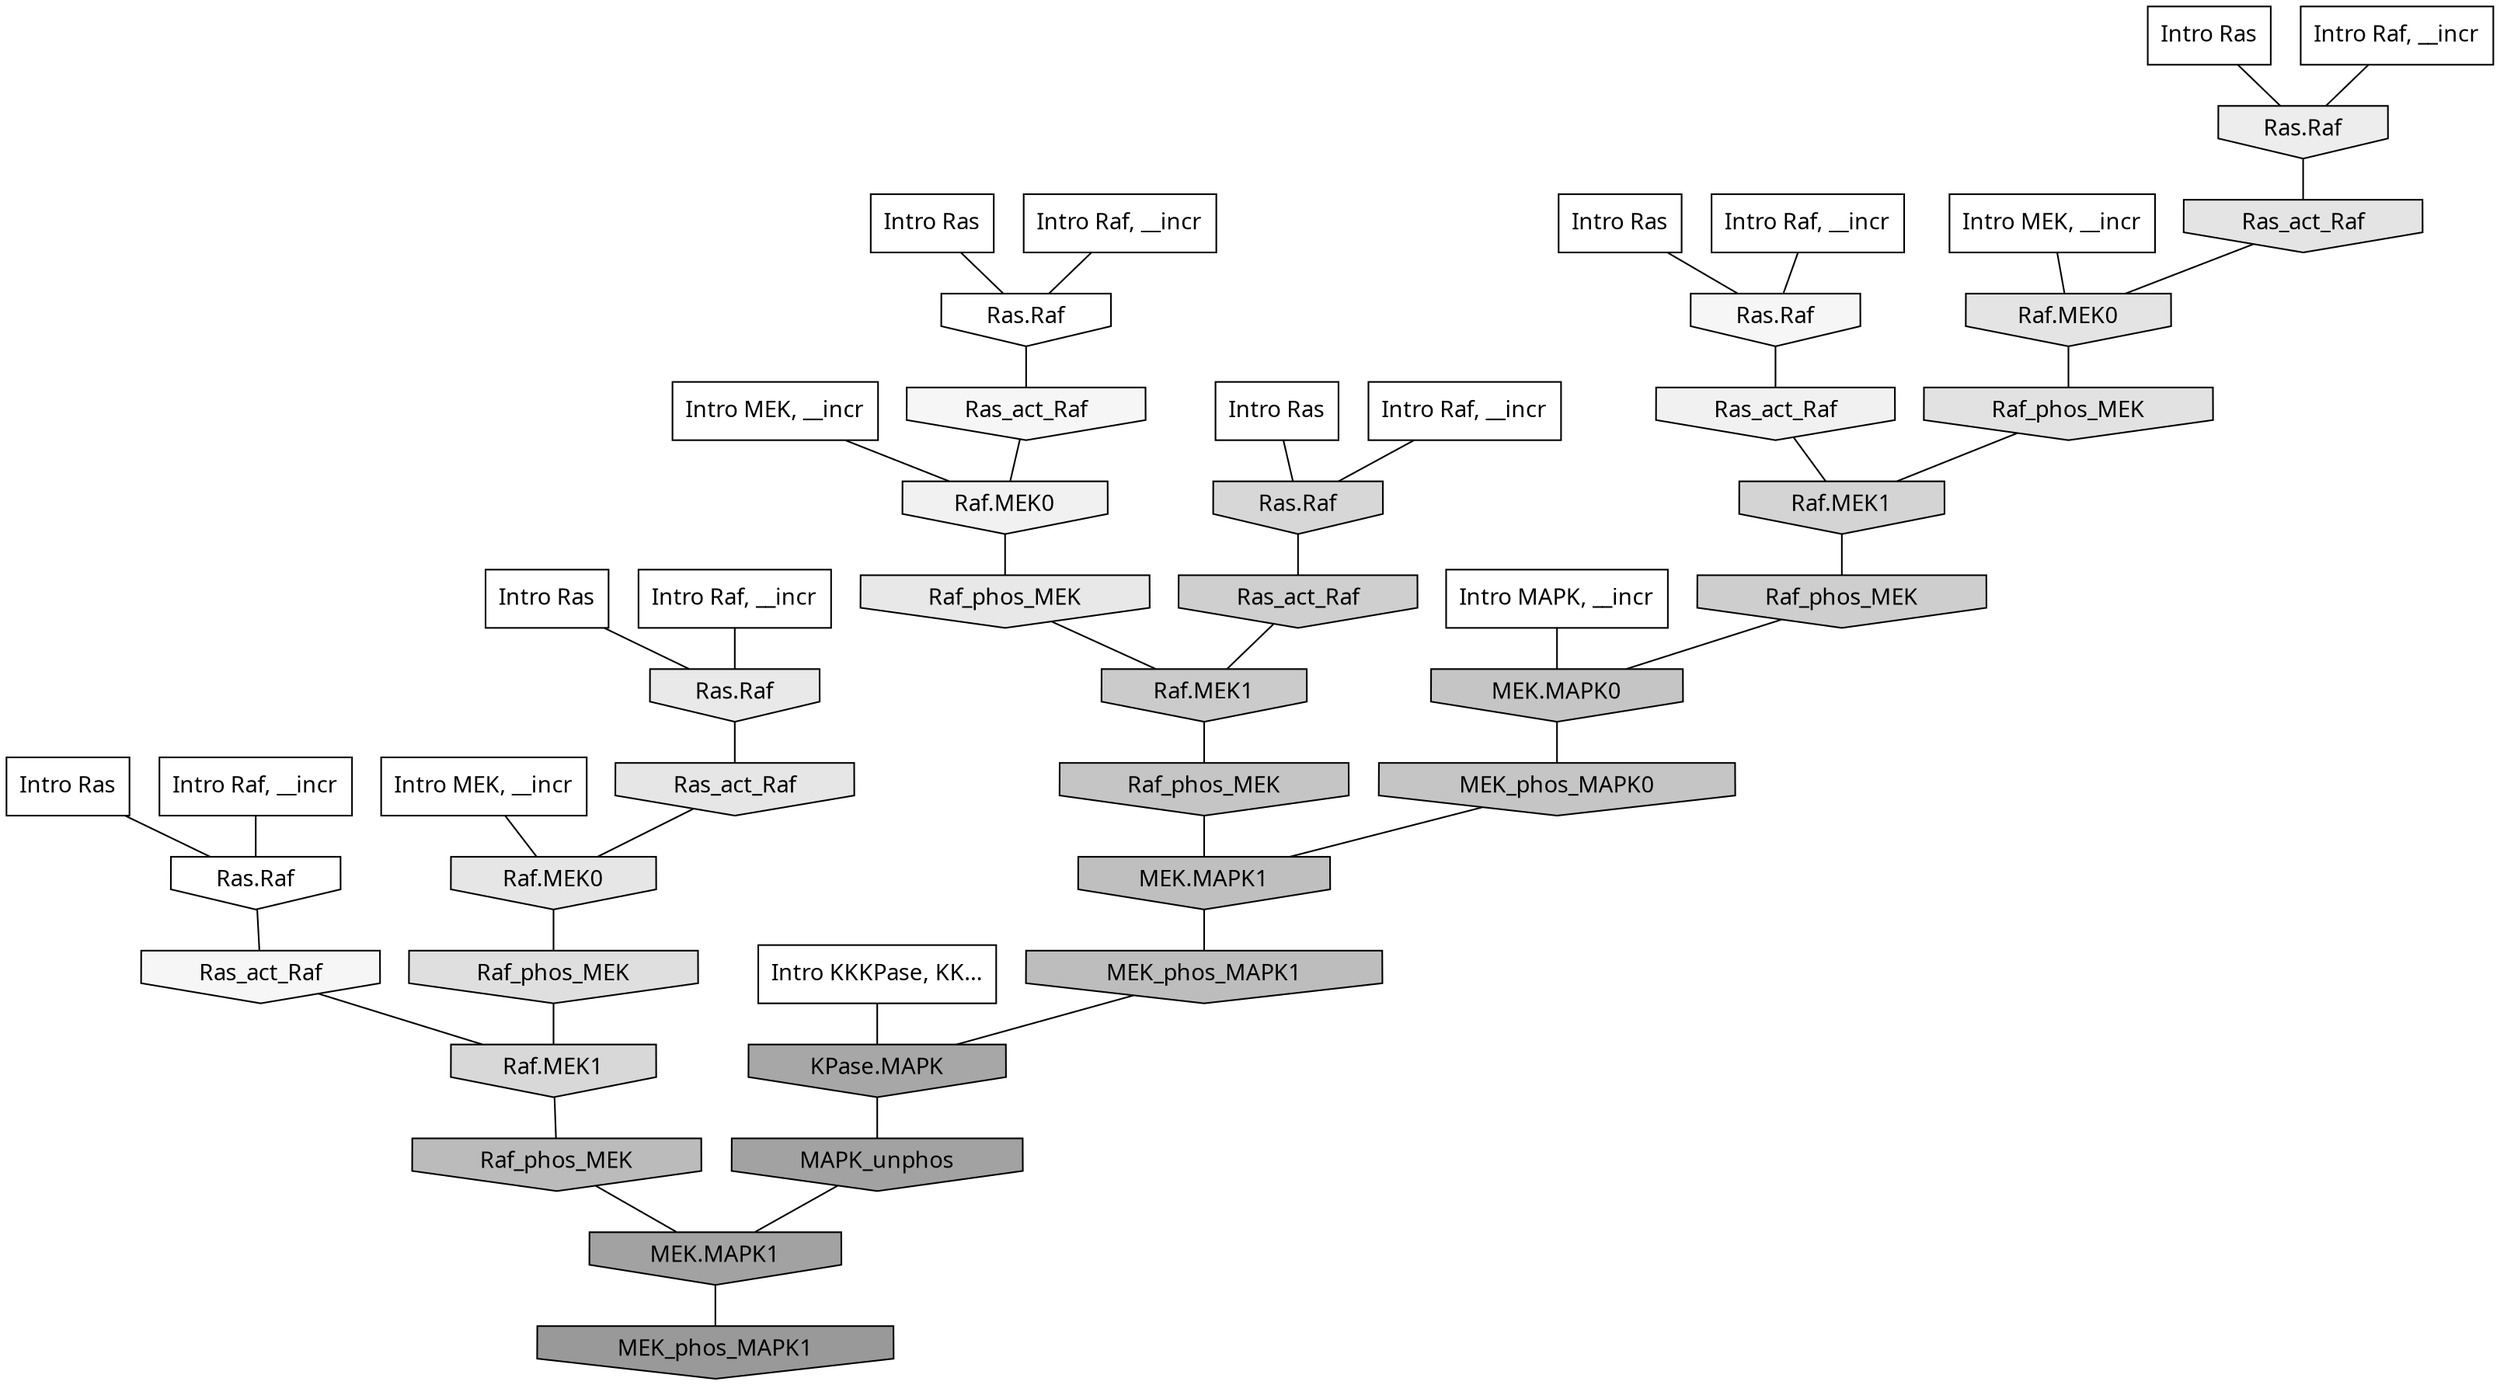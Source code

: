 digraph G{
  rankdir="TB";
  ranksep=0.30;
  node [fontname="CMU Serif"];
  edge [fontname="CMU Serif"];
  
  17 [label="Intro Ras", shape=rectangle, style=filled, fillcolor="0.000 0.000 1.000"]
  
  36 [label="Intro Ras", shape=rectangle, style=filled, fillcolor="0.000 0.000 1.000"]
  
  74 [label="Intro Ras", shape=rectangle, style=filled, fillcolor="0.000 0.000 1.000"]
  
  78 [label="Intro Ras", shape=rectangle, style=filled, fillcolor="0.000 0.000 1.000"]
  
  84 [label="Intro Ras", shape=rectangle, style=filled, fillcolor="0.000 0.000 1.000"]
  
  98 [label="Intro Ras", shape=rectangle, style=filled, fillcolor="0.000 0.000 1.000"]
  
  392 [label="Intro Raf, __incr", shape=rectangle, style=filled, fillcolor="0.000 0.000 1.000"]
  
  602 [label="Intro Raf, __incr", shape=rectangle, style=filled, fillcolor="0.000 0.000 1.000"]
  
  651 [label="Intro Raf, __incr", shape=rectangle, style=filled, fillcolor="0.000 0.000 1.000"]
  
  764 [label="Intro Raf, __incr", shape=rectangle, style=filled, fillcolor="0.000 0.000 1.000"]
  
  1051 [label="Intro Raf, __incr", shape=rectangle, style=filled, fillcolor="0.000 0.000 1.000"]
  
  1052 [label="Intro Raf, __incr", shape=rectangle, style=filled, fillcolor="0.000 0.000 1.000"]
  
  1169 [label="Intro MEK, __incr", shape=rectangle, style=filled, fillcolor="0.000 0.000 1.000"]
  
  1197 [label="Intro MEK, __incr", shape=rectangle, style=filled, fillcolor="0.000 0.000 1.000"]
  
  1480 [label="Intro MEK, __incr", shape=rectangle, style=filled, fillcolor="0.000 0.000 1.000"]
  
  2422 [label="Intro MAPK, __incr", shape=rectangle, style=filled, fillcolor="0.000 0.000 1.000"]
  
  3150 [label="Intro KKKPase, KK...", shape=rectangle, style=filled, fillcolor="0.000 0.000 1.000"]
  
  3264 [label="Ras.Raf", shape=invhouse, style=filled, fillcolor="0.000 0.000 1.000"]
  
  3272 [label="Ras.Raf", shape=invhouse, style=filled, fillcolor="0.000 0.000 1.000"]
  
  3713 [label="Ras.Raf", shape=invhouse, style=filled, fillcolor="0.000 0.000 0.963"]
  
  3725 [label="Ras_act_Raf", shape=invhouse, style=filled, fillcolor="0.000 0.000 0.962"]
  
  3746 [label="Ras_act_Raf", shape=invhouse, style=filled, fillcolor="0.000 0.000 0.961"]
  
  4100 [label="Raf.MEK0", shape=invhouse, style=filled, fillcolor="0.000 0.000 0.945"]
  
  4102 [label="Ras_act_Raf", shape=invhouse, style=filled, fillcolor="0.000 0.000 0.945"]
  
  4447 [label="Ras.Raf", shape=invhouse, style=filled, fillcolor="0.000 0.000 0.929"]
  
  4883 [label="Ras.Raf", shape=invhouse, style=filled, fillcolor="0.000 0.000 0.911"]
  
  4961 [label="Raf_phos_MEK", shape=invhouse, style=filled, fillcolor="0.000 0.000 0.907"]
  
  5152 [label="Ras_act_Raf", shape=invhouse, style=filled, fillcolor="0.000 0.000 0.899"]
  
  5155 [label="Raf.MEK0", shape=invhouse, style=filled, fillcolor="0.000 0.000 0.899"]
  
  5391 [label="Ras_act_Raf", shape=invhouse, style=filled, fillcolor="0.000 0.000 0.892"]
  
  5393 [label="Raf.MEK0", shape=invhouse, style=filled, fillcolor="0.000 0.000 0.892"]
  
  5564 [label="Raf_phos_MEK", shape=invhouse, style=filled, fillcolor="0.000 0.000 0.883"]
  
  5883 [label="Raf_phos_MEK", shape=invhouse, style=filled, fillcolor="0.000 0.000 0.872"]
  
  6795 [label="Raf.MEK1", shape=invhouse, style=filled, fillcolor="0.000 0.000 0.845"]
  
  6926 [label="Ras.Raf", shape=invhouse, style=filled, fillcolor="0.000 0.000 0.842"]
  
  7445 [label="Raf.MEK1", shape=invhouse, style=filled, fillcolor="0.000 0.000 0.831"]
  
  8463 [label="Ras_act_Raf", shape=invhouse, style=filled, fillcolor="0.000 0.000 0.810"]
  
  8631 [label="Raf_phos_MEK", shape=invhouse, style=filled, fillcolor="0.000 0.000 0.806"]
  
  9319 [label="Raf.MEK1", shape=invhouse, style=filled, fillcolor="0.000 0.000 0.793"]
  
  10714 [label="Raf_phos_MEK", shape=invhouse, style=filled, fillcolor="0.000 0.000 0.773"]
  
  10777 [label="MEK.MAPK0", shape=invhouse, style=filled, fillcolor="0.000 0.000 0.772"]
  
  10837 [label="MEK_phos_MAPK0", shape=invhouse, style=filled, fillcolor="0.000 0.000 0.772"]
  
  12773 [label="MEK.MAPK1", shape=invhouse, style=filled, fillcolor="0.000 0.000 0.749"]
  
  13523 [label="MEK_phos_MAPK1", shape=invhouse, style=filled, fillcolor="0.000 0.000 0.741"]
  
  14397 [label="Raf_phos_MEK", shape=invhouse, style=filled, fillcolor="0.000 0.000 0.733"]
  
  18788 [label="KPase.MAPK", shape=invhouse, style=filled, fillcolor="0.000 0.000 0.653"]
  
  19424 [label="MAPK_unphos", shape=invhouse, style=filled, fillcolor="0.000 0.000 0.633"]
  
  19425 [label="MEK.MAPK1", shape=invhouse, style=filled, fillcolor="0.000 0.000 0.633"]
  
  20286 [label="MEK_phos_MAPK1", shape=invhouse, style=filled, fillcolor="0.000 0.000 0.600"]
  
  
  19425 -> 20286 [dir=none, color="0.000 0.000 0.000"] 
  19424 -> 19425 [dir=none, color="0.000 0.000 0.000"] 
  18788 -> 19424 [dir=none, color="0.000 0.000 0.000"] 
  14397 -> 19425 [dir=none, color="0.000 0.000 0.000"] 
  13523 -> 18788 [dir=none, color="0.000 0.000 0.000"] 
  12773 -> 13523 [dir=none, color="0.000 0.000 0.000"] 
  10837 -> 12773 [dir=none, color="0.000 0.000 0.000"] 
  10777 -> 10837 [dir=none, color="0.000 0.000 0.000"] 
  10714 -> 12773 [dir=none, color="0.000 0.000 0.000"] 
  9319 -> 10714 [dir=none, color="0.000 0.000 0.000"] 
  8631 -> 10777 [dir=none, color="0.000 0.000 0.000"] 
  8463 -> 9319 [dir=none, color="0.000 0.000 0.000"] 
  7445 -> 8631 [dir=none, color="0.000 0.000 0.000"] 
  6926 -> 8463 [dir=none, color="0.000 0.000 0.000"] 
  6795 -> 14397 [dir=none, color="0.000 0.000 0.000"] 
  5883 -> 6795 [dir=none, color="0.000 0.000 0.000"] 
  5564 -> 7445 [dir=none, color="0.000 0.000 0.000"] 
  5393 -> 5564 [dir=none, color="0.000 0.000 0.000"] 
  5391 -> 5393 [dir=none, color="0.000 0.000 0.000"] 
  5155 -> 5883 [dir=none, color="0.000 0.000 0.000"] 
  5152 -> 5155 [dir=none, color="0.000 0.000 0.000"] 
  4961 -> 9319 [dir=none, color="0.000 0.000 0.000"] 
  4883 -> 5152 [dir=none, color="0.000 0.000 0.000"] 
  4447 -> 5391 [dir=none, color="0.000 0.000 0.000"] 
  4102 -> 7445 [dir=none, color="0.000 0.000 0.000"] 
  4100 -> 4961 [dir=none, color="0.000 0.000 0.000"] 
  3746 -> 6795 [dir=none, color="0.000 0.000 0.000"] 
  3725 -> 4100 [dir=none, color="0.000 0.000 0.000"] 
  3713 -> 4102 [dir=none, color="0.000 0.000 0.000"] 
  3272 -> 3725 [dir=none, color="0.000 0.000 0.000"] 
  3264 -> 3746 [dir=none, color="0.000 0.000 0.000"] 
  3150 -> 18788 [dir=none, color="0.000 0.000 0.000"] 
  2422 -> 10777 [dir=none, color="0.000 0.000 0.000"] 
  1480 -> 4100 [dir=none, color="0.000 0.000 0.000"] 
  1197 -> 5393 [dir=none, color="0.000 0.000 0.000"] 
  1169 -> 5155 [dir=none, color="0.000 0.000 0.000"] 
  1052 -> 3713 [dir=none, color="0.000 0.000 0.000"] 
  1051 -> 4447 [dir=none, color="0.000 0.000 0.000"] 
  764 -> 6926 [dir=none, color="0.000 0.000 0.000"] 
  651 -> 3264 [dir=none, color="0.000 0.000 0.000"] 
  602 -> 3272 [dir=none, color="0.000 0.000 0.000"] 
  392 -> 4883 [dir=none, color="0.000 0.000 0.000"] 
  98 -> 4883 [dir=none, color="0.000 0.000 0.000"] 
  84 -> 4447 [dir=none, color="0.000 0.000 0.000"] 
  78 -> 3713 [dir=none, color="0.000 0.000 0.000"] 
  74 -> 3272 [dir=none, color="0.000 0.000 0.000"] 
  36 -> 6926 [dir=none, color="0.000 0.000 0.000"] 
  17 -> 3264 [dir=none, color="0.000 0.000 0.000"] 
  
  }

